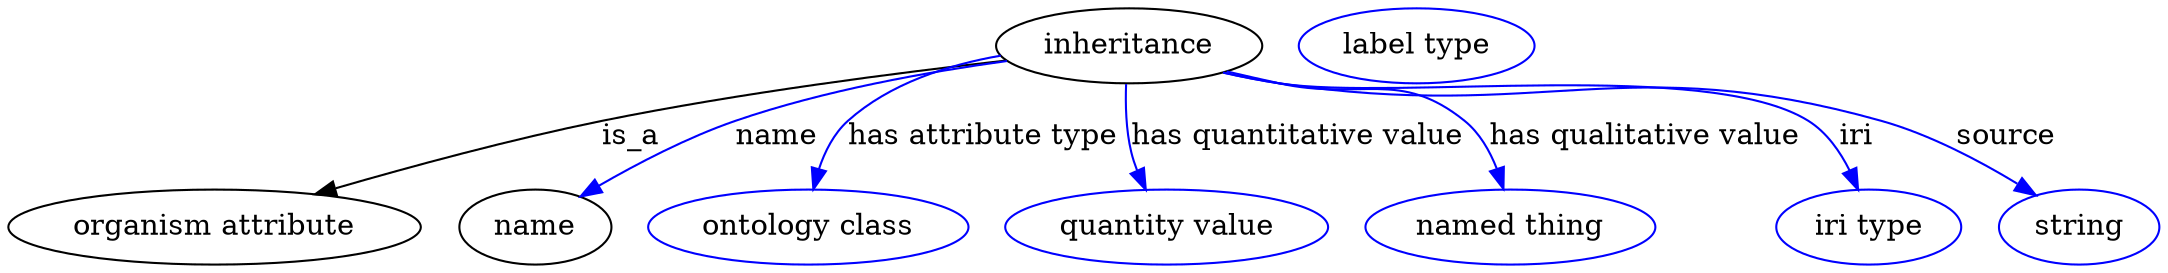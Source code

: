 digraph {
	graph [bb="0,0,1031.1,123"];
	node [label="\N"];
	inheritance	[height=0.5,
		label=inheritance,
		pos="536.79,105",
		width=1.7693];
	"organism attribute"	[height=0.5,
		pos="98.791,18",
		width=2.7442];
	inheritance -> "organism attribute"	[label=is_a,
		lp="297.79,61.5",
		pos="e,147.08,33.852 477.9,97.989 426.39,92.225 349.73,82.415 283.79,69 240.88,60.269 193.19,47.298 156.98,36.756"];
	name	[height=0.5,
		pos="251.79,18",
		width=1.011];
	inheritance -> name	[color=blue,
		label=name,
		lp="367.79,61.5",
		pos="e,273.45,32.671 478.16,97.707 440.24,92.533 390.23,83.614 347.79,69 324.84,61.096 300.61,48.438 282.23,37.836",
		style=solid];
	"has attribute type"	[color=blue,
		height=0.5,
		label="ontology class",
		pos="382.79,18",
		width=2.1304];
	inheritance -> "has attribute type"	[color=blue,
		label="has attribute type",
		lp="466.79,61.5",
		pos="e,385.2,36.104 475.19,100.3 449.85,95.898 421.81,86.936 401.79,69 395.03,62.942 390.66,54.221 387.85,45.753",
		style=solid];
	"has quantitative value"	[color=blue,
		height=0.5,
		label="quantity value",
		pos="554.79,18",
		width=2.1484];
	inheritance -> "has quantitative value"	[color=blue,
		label="has quantitative value",
		lp="617.79,61.5",
		pos="e,544.77,35.892 535.32,86.643 534.95,76.915 535.23,64.636 537.79,54 538.49,51.106 539.45,48.171 540.56,45.296",
		style=solid];
	"has qualitative value"	[color=blue,
		height=0.5,
		label="named thing",
		pos="719.79,18",
		width=1.9318];
	inheritance -> "has qualitative value"	[color=blue,
		label="has qualitative value",
		lp="784.29,61.5",
		pos="e,716.44,36.327 583.6,92.715 591.98,90.762 600.64,88.787 608.79,87 648.21,78.362 666.36,94.311 697.79,69 705.01,63.186 709.93,54.522 \
713.24,46.032",
		style=solid];
	iri	[color=blue,
		height=0.5,
		label="iri type",
		pos="891.79,18",
		width=1.2277];
	inheritance -> iri	[color=blue,
		label=iri,
		lp="885.79,61.5",
		pos="e,886.67,35.913 581.9,92.178 590.76,90.187 600.03,88.336 608.79,87 664.73,78.471 814.79,98.961 862.79,69 871.64,63.479 878.08,54.203 \
882.61,45.129",
		style=solid];
	source	[color=blue,
		height=0.5,
		label=string,
		pos="992.79,18",
		width=1.0652];
	inheritance -> source	[color=blue,
		label=source,
		lp="957.79,61.5",
		pos="e,972,33.265 581.89,92.118 590.75,90.132 600.02,88.298 608.79,87 736.1,68.146 773.88,103.74 897.79,69 921.02,62.488 945.05,49.778 \
963.12,38.804",
		style=solid];
	attribute_name	[color=blue,
		height=0.5,
		label="label type",
		pos="674.79,105",
		width=1.5707];
}
